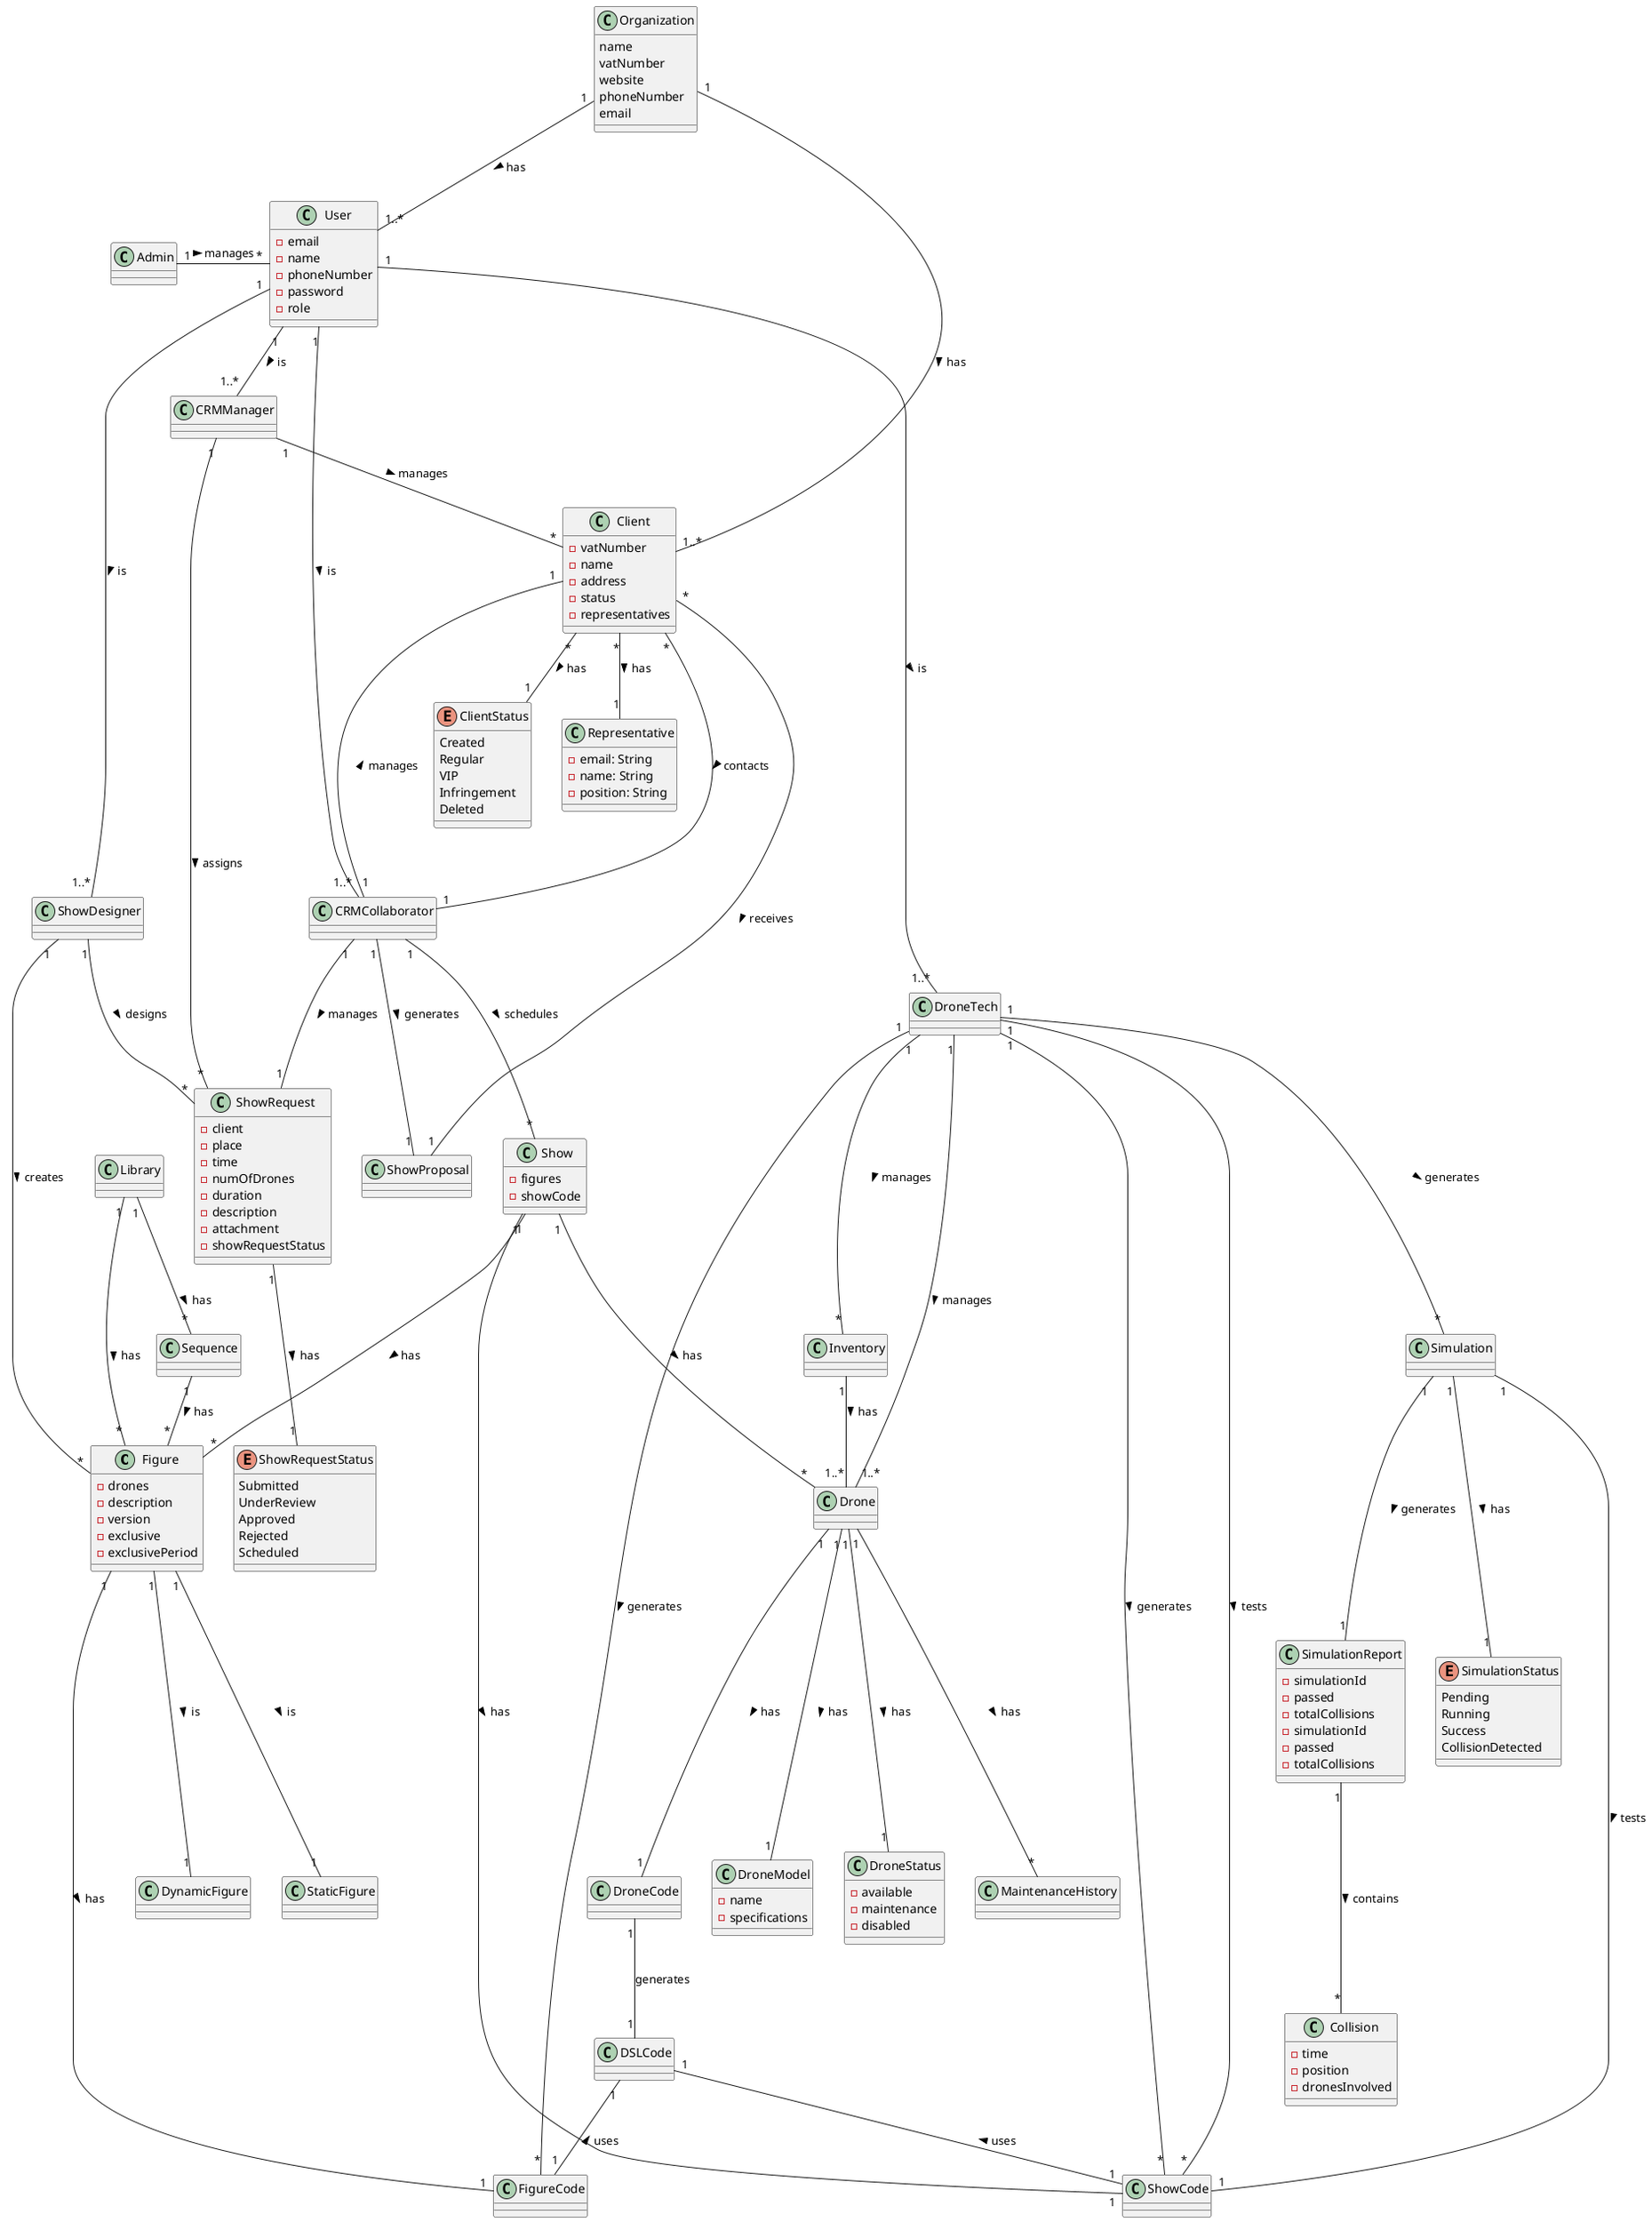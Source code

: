 @startuml
    class Figure{
        - drones
        - description
        - version
        - exclusive
        - exclusivePeriod
    }

    class DSLCode{
    }
    class Sequence{
    }

Class Library{
}

class Organization {
    name
    vatNumber
    website
    phoneNumber
    email
}
class Client{
    - vatNumber
    - name
    - address
    - status
    - representatives
}
enum ClientStatus{
    Created
    Regular
    VIP
    Infringement
    Deleted
}

class Representative {
  - email: String
  - name: String
  - position: String
}
class ShowProposal{
}
class Show{
    - figures
    - showCode
}

class Simulation{
}
class User{
    - email
    - name
    - phoneNumber
    - password
    - role
}
class Admin{
}
class  CRMManager{
}
class CRMCollaborator{
}
class ShowDesigner{
}
class DroneTech{
}
class ShowRequest{
    - client
    - place
    - time
    - numOfDrones
    - duration
    - description
    - attachment
    - showRequestStatus
}
enum ShowRequestStatus {
  Submitted
  UnderReview
  Approved
  Rejected
  Scheduled
}

class Inventory{
}
class DroneModel{
 - name
 - specifications
}

class Drone{
}

class SimulationReport {
  - simulationId
  - passed
  - totalCollisions
}

class SimulationReport {
  - simulationId
  - passed
  - totalCollisions
}

class Collision {
  - time
  - position
  - dronesInvolved
}

enum SimulationStatus {
  Pending
  Running
  Success
  CollisionDetected
}

class DroneCode{
}

class DroneStatus{
 - available
 - maintenance
 - disabled
}

class MaintenanceHistory{
}


/' Relationships '/

' System & User '
Admin         "1"  -  "*"  User  : manages >

' Client Management '
CRMManager    "1"  -- "*"  Client : manages >
Client        "*"  -- "1"  ClientStatus : has >
Client        "*"  -- "1"  CRMCollaborator : contacts >
Client        "*"  -- "1"  ShowProposal : receives >
Client        "*"  -- "1"  Representative : has >

' Show Requests '
CRMManager    "1"  -- "*"  ShowRequest : assigns >
ShowRequest   "1"  --- "1"  ShowRequestStatus : has >
CRMCollaborator "1" --- "1"  ShowRequest : manages >
CRMCollaborator "1" --- "1"  Client : manages >

' Show Proposal '
CRMCollaborator "1" --- "1"  ShowProposal : generates >

' Show Design '
ShowDesigner   "1" --- "*"  Figure : creates >
ShowDesigner   "1" --- "*"  ShowRequest : designs >

' Show Scheduling '
CRMCollaborator "1" --- "*"  Show : schedules >

' Drone Tech Operations '
DroneTech      "1" --- "*"  Inventory : manages >
DroneTech      "1" --- "*"  ShowCode : generates >
DroneTech      "1" --- "*"  ShowCode : tests >
DroneTech      "1" --- "*"  Simulation : generates >
DroneTech      "1" --- "1..*"  Drone : manages >
DroneTech      "1" --- "*"  FigureCode : generates >


' Figure Relationships '
Figure         "1" --- "1"  FigureCode : has >
Figure         "1" --- "1"  DynamicFigure : is >
Figure         "1" --- "1"  StaticFigure : is >

DSLCode "1" -- "1" FigureCode : uses <
DSLCode "1" -- "1" ShowCode : uses <

DroneCode "1" -- "1" DSLCode : generates

Library "1" -- "*" Figure: has >
Library "1" -- "*" Sequence: has >

' Show Relationships '
Show "1" --- "*"  Figure : has >
Show "1" --- "*"  Drone : has >
Show "1" -- "1" ShowCode: has >


Organization "1" -- "1..*" User : has >
Organization "1" -- "1..*" Client : has >

User "1" -- "1..*" CRMManager : is >
User "1" -- "1..*" ShowDesigner : is >
User "1" -- "1..*" CRMCollaborator : is >
User "1" -- "1..*" DroneTech : is >

Sequence "1" -- "*" Figure: has >

Simulation "1" --- "1" ShowCode : tests >

Drone      "1" --- "*"  MaintenanceHistory : has >
Drone      "1" --- "1"  DroneModel : has >
Drone      "1" --- "1"  DroneCode : has >
Drone      "1" --- "1"  DroneStatus : has >


Inventory "1" -- "1..*" Drone : has >

Simulation "1" --- "1" SimulationReport : generates >
Simulation "1" --- "1" SimulationStatus : has >

SimulationReport "1" --- "*" Collision : contains >




@enduml

